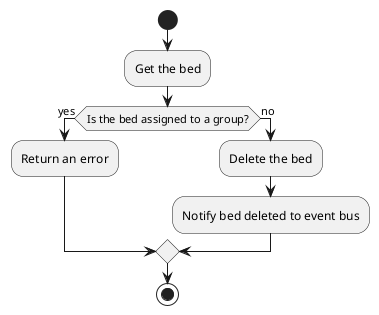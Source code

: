 @startuml Delete bed
start
:Get the bed;
if (Is the bed assigned to a group?) is (yes) then
    :Return an error;
else (no)
    :Delete the bed;
    :Notify bed deleted to event bus;
endif
stop
@enduml